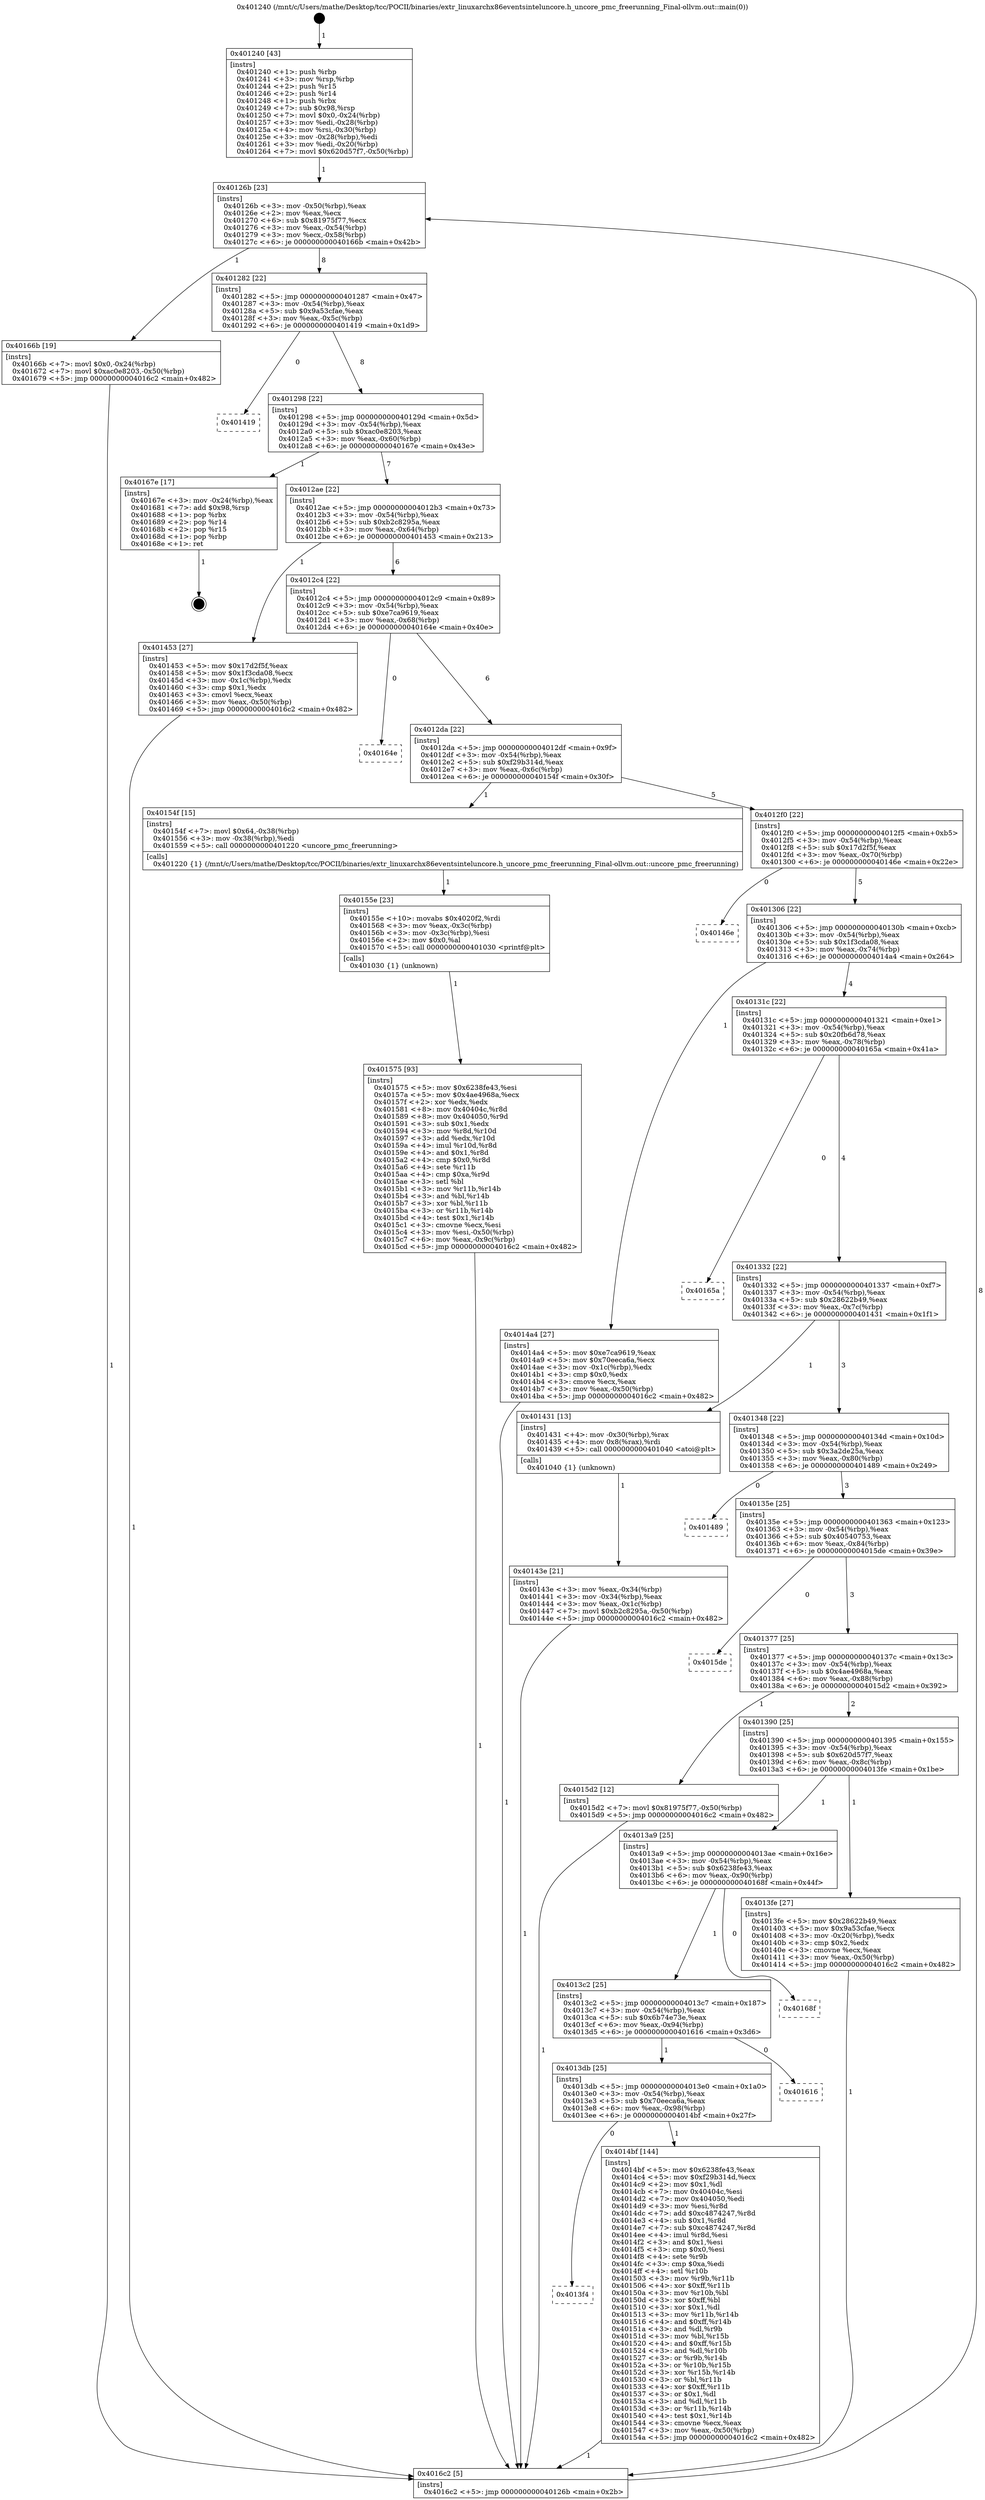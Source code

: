digraph "0x401240" {
  label = "0x401240 (/mnt/c/Users/mathe/Desktop/tcc/POCII/binaries/extr_linuxarchx86eventsinteluncore.h_uncore_pmc_freerunning_Final-ollvm.out::main(0))"
  labelloc = "t"
  node[shape=record]

  Entry [label="",width=0.3,height=0.3,shape=circle,fillcolor=black,style=filled]
  "0x40126b" [label="{
     0x40126b [23]\l
     | [instrs]\l
     &nbsp;&nbsp;0x40126b \<+3\>: mov -0x50(%rbp),%eax\l
     &nbsp;&nbsp;0x40126e \<+2\>: mov %eax,%ecx\l
     &nbsp;&nbsp;0x401270 \<+6\>: sub $0x81975f77,%ecx\l
     &nbsp;&nbsp;0x401276 \<+3\>: mov %eax,-0x54(%rbp)\l
     &nbsp;&nbsp;0x401279 \<+3\>: mov %ecx,-0x58(%rbp)\l
     &nbsp;&nbsp;0x40127c \<+6\>: je 000000000040166b \<main+0x42b\>\l
  }"]
  "0x40166b" [label="{
     0x40166b [19]\l
     | [instrs]\l
     &nbsp;&nbsp;0x40166b \<+7\>: movl $0x0,-0x24(%rbp)\l
     &nbsp;&nbsp;0x401672 \<+7\>: movl $0xac0e8203,-0x50(%rbp)\l
     &nbsp;&nbsp;0x401679 \<+5\>: jmp 00000000004016c2 \<main+0x482\>\l
  }"]
  "0x401282" [label="{
     0x401282 [22]\l
     | [instrs]\l
     &nbsp;&nbsp;0x401282 \<+5\>: jmp 0000000000401287 \<main+0x47\>\l
     &nbsp;&nbsp;0x401287 \<+3\>: mov -0x54(%rbp),%eax\l
     &nbsp;&nbsp;0x40128a \<+5\>: sub $0x9a53cfae,%eax\l
     &nbsp;&nbsp;0x40128f \<+3\>: mov %eax,-0x5c(%rbp)\l
     &nbsp;&nbsp;0x401292 \<+6\>: je 0000000000401419 \<main+0x1d9\>\l
  }"]
  Exit [label="",width=0.3,height=0.3,shape=circle,fillcolor=black,style=filled,peripheries=2]
  "0x401419" [label="{
     0x401419\l
  }", style=dashed]
  "0x401298" [label="{
     0x401298 [22]\l
     | [instrs]\l
     &nbsp;&nbsp;0x401298 \<+5\>: jmp 000000000040129d \<main+0x5d\>\l
     &nbsp;&nbsp;0x40129d \<+3\>: mov -0x54(%rbp),%eax\l
     &nbsp;&nbsp;0x4012a0 \<+5\>: sub $0xac0e8203,%eax\l
     &nbsp;&nbsp;0x4012a5 \<+3\>: mov %eax,-0x60(%rbp)\l
     &nbsp;&nbsp;0x4012a8 \<+6\>: je 000000000040167e \<main+0x43e\>\l
  }"]
  "0x401575" [label="{
     0x401575 [93]\l
     | [instrs]\l
     &nbsp;&nbsp;0x401575 \<+5\>: mov $0x6238fe43,%esi\l
     &nbsp;&nbsp;0x40157a \<+5\>: mov $0x4ae4968a,%ecx\l
     &nbsp;&nbsp;0x40157f \<+2\>: xor %edx,%edx\l
     &nbsp;&nbsp;0x401581 \<+8\>: mov 0x40404c,%r8d\l
     &nbsp;&nbsp;0x401589 \<+8\>: mov 0x404050,%r9d\l
     &nbsp;&nbsp;0x401591 \<+3\>: sub $0x1,%edx\l
     &nbsp;&nbsp;0x401594 \<+3\>: mov %r8d,%r10d\l
     &nbsp;&nbsp;0x401597 \<+3\>: add %edx,%r10d\l
     &nbsp;&nbsp;0x40159a \<+4\>: imul %r10d,%r8d\l
     &nbsp;&nbsp;0x40159e \<+4\>: and $0x1,%r8d\l
     &nbsp;&nbsp;0x4015a2 \<+4\>: cmp $0x0,%r8d\l
     &nbsp;&nbsp;0x4015a6 \<+4\>: sete %r11b\l
     &nbsp;&nbsp;0x4015aa \<+4\>: cmp $0xa,%r9d\l
     &nbsp;&nbsp;0x4015ae \<+3\>: setl %bl\l
     &nbsp;&nbsp;0x4015b1 \<+3\>: mov %r11b,%r14b\l
     &nbsp;&nbsp;0x4015b4 \<+3\>: and %bl,%r14b\l
     &nbsp;&nbsp;0x4015b7 \<+3\>: xor %bl,%r11b\l
     &nbsp;&nbsp;0x4015ba \<+3\>: or %r11b,%r14b\l
     &nbsp;&nbsp;0x4015bd \<+4\>: test $0x1,%r14b\l
     &nbsp;&nbsp;0x4015c1 \<+3\>: cmovne %ecx,%esi\l
     &nbsp;&nbsp;0x4015c4 \<+3\>: mov %esi,-0x50(%rbp)\l
     &nbsp;&nbsp;0x4015c7 \<+6\>: mov %eax,-0x9c(%rbp)\l
     &nbsp;&nbsp;0x4015cd \<+5\>: jmp 00000000004016c2 \<main+0x482\>\l
  }"]
  "0x40167e" [label="{
     0x40167e [17]\l
     | [instrs]\l
     &nbsp;&nbsp;0x40167e \<+3\>: mov -0x24(%rbp),%eax\l
     &nbsp;&nbsp;0x401681 \<+7\>: add $0x98,%rsp\l
     &nbsp;&nbsp;0x401688 \<+1\>: pop %rbx\l
     &nbsp;&nbsp;0x401689 \<+2\>: pop %r14\l
     &nbsp;&nbsp;0x40168b \<+2\>: pop %r15\l
     &nbsp;&nbsp;0x40168d \<+1\>: pop %rbp\l
     &nbsp;&nbsp;0x40168e \<+1\>: ret\l
  }"]
  "0x4012ae" [label="{
     0x4012ae [22]\l
     | [instrs]\l
     &nbsp;&nbsp;0x4012ae \<+5\>: jmp 00000000004012b3 \<main+0x73\>\l
     &nbsp;&nbsp;0x4012b3 \<+3\>: mov -0x54(%rbp),%eax\l
     &nbsp;&nbsp;0x4012b6 \<+5\>: sub $0xb2c8295a,%eax\l
     &nbsp;&nbsp;0x4012bb \<+3\>: mov %eax,-0x64(%rbp)\l
     &nbsp;&nbsp;0x4012be \<+6\>: je 0000000000401453 \<main+0x213\>\l
  }"]
  "0x40155e" [label="{
     0x40155e [23]\l
     | [instrs]\l
     &nbsp;&nbsp;0x40155e \<+10\>: movabs $0x4020f2,%rdi\l
     &nbsp;&nbsp;0x401568 \<+3\>: mov %eax,-0x3c(%rbp)\l
     &nbsp;&nbsp;0x40156b \<+3\>: mov -0x3c(%rbp),%esi\l
     &nbsp;&nbsp;0x40156e \<+2\>: mov $0x0,%al\l
     &nbsp;&nbsp;0x401570 \<+5\>: call 0000000000401030 \<printf@plt\>\l
     | [calls]\l
     &nbsp;&nbsp;0x401030 \{1\} (unknown)\l
  }"]
  "0x401453" [label="{
     0x401453 [27]\l
     | [instrs]\l
     &nbsp;&nbsp;0x401453 \<+5\>: mov $0x17d2f5f,%eax\l
     &nbsp;&nbsp;0x401458 \<+5\>: mov $0x1f3cda08,%ecx\l
     &nbsp;&nbsp;0x40145d \<+3\>: mov -0x1c(%rbp),%edx\l
     &nbsp;&nbsp;0x401460 \<+3\>: cmp $0x1,%edx\l
     &nbsp;&nbsp;0x401463 \<+3\>: cmovl %ecx,%eax\l
     &nbsp;&nbsp;0x401466 \<+3\>: mov %eax,-0x50(%rbp)\l
     &nbsp;&nbsp;0x401469 \<+5\>: jmp 00000000004016c2 \<main+0x482\>\l
  }"]
  "0x4012c4" [label="{
     0x4012c4 [22]\l
     | [instrs]\l
     &nbsp;&nbsp;0x4012c4 \<+5\>: jmp 00000000004012c9 \<main+0x89\>\l
     &nbsp;&nbsp;0x4012c9 \<+3\>: mov -0x54(%rbp),%eax\l
     &nbsp;&nbsp;0x4012cc \<+5\>: sub $0xe7ca9619,%eax\l
     &nbsp;&nbsp;0x4012d1 \<+3\>: mov %eax,-0x68(%rbp)\l
     &nbsp;&nbsp;0x4012d4 \<+6\>: je 000000000040164e \<main+0x40e\>\l
  }"]
  "0x4013f4" [label="{
     0x4013f4\l
  }", style=dashed]
  "0x40164e" [label="{
     0x40164e\l
  }", style=dashed]
  "0x4012da" [label="{
     0x4012da [22]\l
     | [instrs]\l
     &nbsp;&nbsp;0x4012da \<+5\>: jmp 00000000004012df \<main+0x9f\>\l
     &nbsp;&nbsp;0x4012df \<+3\>: mov -0x54(%rbp),%eax\l
     &nbsp;&nbsp;0x4012e2 \<+5\>: sub $0xf29b314d,%eax\l
     &nbsp;&nbsp;0x4012e7 \<+3\>: mov %eax,-0x6c(%rbp)\l
     &nbsp;&nbsp;0x4012ea \<+6\>: je 000000000040154f \<main+0x30f\>\l
  }"]
  "0x4014bf" [label="{
     0x4014bf [144]\l
     | [instrs]\l
     &nbsp;&nbsp;0x4014bf \<+5\>: mov $0x6238fe43,%eax\l
     &nbsp;&nbsp;0x4014c4 \<+5\>: mov $0xf29b314d,%ecx\l
     &nbsp;&nbsp;0x4014c9 \<+2\>: mov $0x1,%dl\l
     &nbsp;&nbsp;0x4014cb \<+7\>: mov 0x40404c,%esi\l
     &nbsp;&nbsp;0x4014d2 \<+7\>: mov 0x404050,%edi\l
     &nbsp;&nbsp;0x4014d9 \<+3\>: mov %esi,%r8d\l
     &nbsp;&nbsp;0x4014dc \<+7\>: add $0xc4874247,%r8d\l
     &nbsp;&nbsp;0x4014e3 \<+4\>: sub $0x1,%r8d\l
     &nbsp;&nbsp;0x4014e7 \<+7\>: sub $0xc4874247,%r8d\l
     &nbsp;&nbsp;0x4014ee \<+4\>: imul %r8d,%esi\l
     &nbsp;&nbsp;0x4014f2 \<+3\>: and $0x1,%esi\l
     &nbsp;&nbsp;0x4014f5 \<+3\>: cmp $0x0,%esi\l
     &nbsp;&nbsp;0x4014f8 \<+4\>: sete %r9b\l
     &nbsp;&nbsp;0x4014fc \<+3\>: cmp $0xa,%edi\l
     &nbsp;&nbsp;0x4014ff \<+4\>: setl %r10b\l
     &nbsp;&nbsp;0x401503 \<+3\>: mov %r9b,%r11b\l
     &nbsp;&nbsp;0x401506 \<+4\>: xor $0xff,%r11b\l
     &nbsp;&nbsp;0x40150a \<+3\>: mov %r10b,%bl\l
     &nbsp;&nbsp;0x40150d \<+3\>: xor $0xff,%bl\l
     &nbsp;&nbsp;0x401510 \<+3\>: xor $0x1,%dl\l
     &nbsp;&nbsp;0x401513 \<+3\>: mov %r11b,%r14b\l
     &nbsp;&nbsp;0x401516 \<+4\>: and $0xff,%r14b\l
     &nbsp;&nbsp;0x40151a \<+3\>: and %dl,%r9b\l
     &nbsp;&nbsp;0x40151d \<+3\>: mov %bl,%r15b\l
     &nbsp;&nbsp;0x401520 \<+4\>: and $0xff,%r15b\l
     &nbsp;&nbsp;0x401524 \<+3\>: and %dl,%r10b\l
     &nbsp;&nbsp;0x401527 \<+3\>: or %r9b,%r14b\l
     &nbsp;&nbsp;0x40152a \<+3\>: or %r10b,%r15b\l
     &nbsp;&nbsp;0x40152d \<+3\>: xor %r15b,%r14b\l
     &nbsp;&nbsp;0x401530 \<+3\>: or %bl,%r11b\l
     &nbsp;&nbsp;0x401533 \<+4\>: xor $0xff,%r11b\l
     &nbsp;&nbsp;0x401537 \<+3\>: or $0x1,%dl\l
     &nbsp;&nbsp;0x40153a \<+3\>: and %dl,%r11b\l
     &nbsp;&nbsp;0x40153d \<+3\>: or %r11b,%r14b\l
     &nbsp;&nbsp;0x401540 \<+4\>: test $0x1,%r14b\l
     &nbsp;&nbsp;0x401544 \<+3\>: cmovne %ecx,%eax\l
     &nbsp;&nbsp;0x401547 \<+3\>: mov %eax,-0x50(%rbp)\l
     &nbsp;&nbsp;0x40154a \<+5\>: jmp 00000000004016c2 \<main+0x482\>\l
  }"]
  "0x40154f" [label="{
     0x40154f [15]\l
     | [instrs]\l
     &nbsp;&nbsp;0x40154f \<+7\>: movl $0x64,-0x38(%rbp)\l
     &nbsp;&nbsp;0x401556 \<+3\>: mov -0x38(%rbp),%edi\l
     &nbsp;&nbsp;0x401559 \<+5\>: call 0000000000401220 \<uncore_pmc_freerunning\>\l
     | [calls]\l
     &nbsp;&nbsp;0x401220 \{1\} (/mnt/c/Users/mathe/Desktop/tcc/POCII/binaries/extr_linuxarchx86eventsinteluncore.h_uncore_pmc_freerunning_Final-ollvm.out::uncore_pmc_freerunning)\l
  }"]
  "0x4012f0" [label="{
     0x4012f0 [22]\l
     | [instrs]\l
     &nbsp;&nbsp;0x4012f0 \<+5\>: jmp 00000000004012f5 \<main+0xb5\>\l
     &nbsp;&nbsp;0x4012f5 \<+3\>: mov -0x54(%rbp),%eax\l
     &nbsp;&nbsp;0x4012f8 \<+5\>: sub $0x17d2f5f,%eax\l
     &nbsp;&nbsp;0x4012fd \<+3\>: mov %eax,-0x70(%rbp)\l
     &nbsp;&nbsp;0x401300 \<+6\>: je 000000000040146e \<main+0x22e\>\l
  }"]
  "0x4013db" [label="{
     0x4013db [25]\l
     | [instrs]\l
     &nbsp;&nbsp;0x4013db \<+5\>: jmp 00000000004013e0 \<main+0x1a0\>\l
     &nbsp;&nbsp;0x4013e0 \<+3\>: mov -0x54(%rbp),%eax\l
     &nbsp;&nbsp;0x4013e3 \<+5\>: sub $0x70eeca6a,%eax\l
     &nbsp;&nbsp;0x4013e8 \<+6\>: mov %eax,-0x98(%rbp)\l
     &nbsp;&nbsp;0x4013ee \<+6\>: je 00000000004014bf \<main+0x27f\>\l
  }"]
  "0x40146e" [label="{
     0x40146e\l
  }", style=dashed]
  "0x401306" [label="{
     0x401306 [22]\l
     | [instrs]\l
     &nbsp;&nbsp;0x401306 \<+5\>: jmp 000000000040130b \<main+0xcb\>\l
     &nbsp;&nbsp;0x40130b \<+3\>: mov -0x54(%rbp),%eax\l
     &nbsp;&nbsp;0x40130e \<+5\>: sub $0x1f3cda08,%eax\l
     &nbsp;&nbsp;0x401313 \<+3\>: mov %eax,-0x74(%rbp)\l
     &nbsp;&nbsp;0x401316 \<+6\>: je 00000000004014a4 \<main+0x264\>\l
  }"]
  "0x401616" [label="{
     0x401616\l
  }", style=dashed]
  "0x4014a4" [label="{
     0x4014a4 [27]\l
     | [instrs]\l
     &nbsp;&nbsp;0x4014a4 \<+5\>: mov $0xe7ca9619,%eax\l
     &nbsp;&nbsp;0x4014a9 \<+5\>: mov $0x70eeca6a,%ecx\l
     &nbsp;&nbsp;0x4014ae \<+3\>: mov -0x1c(%rbp),%edx\l
     &nbsp;&nbsp;0x4014b1 \<+3\>: cmp $0x0,%edx\l
     &nbsp;&nbsp;0x4014b4 \<+3\>: cmove %ecx,%eax\l
     &nbsp;&nbsp;0x4014b7 \<+3\>: mov %eax,-0x50(%rbp)\l
     &nbsp;&nbsp;0x4014ba \<+5\>: jmp 00000000004016c2 \<main+0x482\>\l
  }"]
  "0x40131c" [label="{
     0x40131c [22]\l
     | [instrs]\l
     &nbsp;&nbsp;0x40131c \<+5\>: jmp 0000000000401321 \<main+0xe1\>\l
     &nbsp;&nbsp;0x401321 \<+3\>: mov -0x54(%rbp),%eax\l
     &nbsp;&nbsp;0x401324 \<+5\>: sub $0x20fb6d78,%eax\l
     &nbsp;&nbsp;0x401329 \<+3\>: mov %eax,-0x78(%rbp)\l
     &nbsp;&nbsp;0x40132c \<+6\>: je 000000000040165a \<main+0x41a\>\l
  }"]
  "0x4013c2" [label="{
     0x4013c2 [25]\l
     | [instrs]\l
     &nbsp;&nbsp;0x4013c2 \<+5\>: jmp 00000000004013c7 \<main+0x187\>\l
     &nbsp;&nbsp;0x4013c7 \<+3\>: mov -0x54(%rbp),%eax\l
     &nbsp;&nbsp;0x4013ca \<+5\>: sub $0x6b74e73e,%eax\l
     &nbsp;&nbsp;0x4013cf \<+6\>: mov %eax,-0x94(%rbp)\l
     &nbsp;&nbsp;0x4013d5 \<+6\>: je 0000000000401616 \<main+0x3d6\>\l
  }"]
  "0x40165a" [label="{
     0x40165a\l
  }", style=dashed]
  "0x401332" [label="{
     0x401332 [22]\l
     | [instrs]\l
     &nbsp;&nbsp;0x401332 \<+5\>: jmp 0000000000401337 \<main+0xf7\>\l
     &nbsp;&nbsp;0x401337 \<+3\>: mov -0x54(%rbp),%eax\l
     &nbsp;&nbsp;0x40133a \<+5\>: sub $0x28622b49,%eax\l
     &nbsp;&nbsp;0x40133f \<+3\>: mov %eax,-0x7c(%rbp)\l
     &nbsp;&nbsp;0x401342 \<+6\>: je 0000000000401431 \<main+0x1f1\>\l
  }"]
  "0x40168f" [label="{
     0x40168f\l
  }", style=dashed]
  "0x401431" [label="{
     0x401431 [13]\l
     | [instrs]\l
     &nbsp;&nbsp;0x401431 \<+4\>: mov -0x30(%rbp),%rax\l
     &nbsp;&nbsp;0x401435 \<+4\>: mov 0x8(%rax),%rdi\l
     &nbsp;&nbsp;0x401439 \<+5\>: call 0000000000401040 \<atoi@plt\>\l
     | [calls]\l
     &nbsp;&nbsp;0x401040 \{1\} (unknown)\l
  }"]
  "0x401348" [label="{
     0x401348 [22]\l
     | [instrs]\l
     &nbsp;&nbsp;0x401348 \<+5\>: jmp 000000000040134d \<main+0x10d\>\l
     &nbsp;&nbsp;0x40134d \<+3\>: mov -0x54(%rbp),%eax\l
     &nbsp;&nbsp;0x401350 \<+5\>: sub $0x3a2de25a,%eax\l
     &nbsp;&nbsp;0x401355 \<+3\>: mov %eax,-0x80(%rbp)\l
     &nbsp;&nbsp;0x401358 \<+6\>: je 0000000000401489 \<main+0x249\>\l
  }"]
  "0x40143e" [label="{
     0x40143e [21]\l
     | [instrs]\l
     &nbsp;&nbsp;0x40143e \<+3\>: mov %eax,-0x34(%rbp)\l
     &nbsp;&nbsp;0x401441 \<+3\>: mov -0x34(%rbp),%eax\l
     &nbsp;&nbsp;0x401444 \<+3\>: mov %eax,-0x1c(%rbp)\l
     &nbsp;&nbsp;0x401447 \<+7\>: movl $0xb2c8295a,-0x50(%rbp)\l
     &nbsp;&nbsp;0x40144e \<+5\>: jmp 00000000004016c2 \<main+0x482\>\l
  }"]
  "0x401489" [label="{
     0x401489\l
  }", style=dashed]
  "0x40135e" [label="{
     0x40135e [25]\l
     | [instrs]\l
     &nbsp;&nbsp;0x40135e \<+5\>: jmp 0000000000401363 \<main+0x123\>\l
     &nbsp;&nbsp;0x401363 \<+3\>: mov -0x54(%rbp),%eax\l
     &nbsp;&nbsp;0x401366 \<+5\>: sub $0x40540753,%eax\l
     &nbsp;&nbsp;0x40136b \<+6\>: mov %eax,-0x84(%rbp)\l
     &nbsp;&nbsp;0x401371 \<+6\>: je 00000000004015de \<main+0x39e\>\l
  }"]
  "0x401240" [label="{
     0x401240 [43]\l
     | [instrs]\l
     &nbsp;&nbsp;0x401240 \<+1\>: push %rbp\l
     &nbsp;&nbsp;0x401241 \<+3\>: mov %rsp,%rbp\l
     &nbsp;&nbsp;0x401244 \<+2\>: push %r15\l
     &nbsp;&nbsp;0x401246 \<+2\>: push %r14\l
     &nbsp;&nbsp;0x401248 \<+1\>: push %rbx\l
     &nbsp;&nbsp;0x401249 \<+7\>: sub $0x98,%rsp\l
     &nbsp;&nbsp;0x401250 \<+7\>: movl $0x0,-0x24(%rbp)\l
     &nbsp;&nbsp;0x401257 \<+3\>: mov %edi,-0x28(%rbp)\l
     &nbsp;&nbsp;0x40125a \<+4\>: mov %rsi,-0x30(%rbp)\l
     &nbsp;&nbsp;0x40125e \<+3\>: mov -0x28(%rbp),%edi\l
     &nbsp;&nbsp;0x401261 \<+3\>: mov %edi,-0x20(%rbp)\l
     &nbsp;&nbsp;0x401264 \<+7\>: movl $0x620d57f7,-0x50(%rbp)\l
  }"]
  "0x4015de" [label="{
     0x4015de\l
  }", style=dashed]
  "0x401377" [label="{
     0x401377 [25]\l
     | [instrs]\l
     &nbsp;&nbsp;0x401377 \<+5\>: jmp 000000000040137c \<main+0x13c\>\l
     &nbsp;&nbsp;0x40137c \<+3\>: mov -0x54(%rbp),%eax\l
     &nbsp;&nbsp;0x40137f \<+5\>: sub $0x4ae4968a,%eax\l
     &nbsp;&nbsp;0x401384 \<+6\>: mov %eax,-0x88(%rbp)\l
     &nbsp;&nbsp;0x40138a \<+6\>: je 00000000004015d2 \<main+0x392\>\l
  }"]
  "0x4016c2" [label="{
     0x4016c2 [5]\l
     | [instrs]\l
     &nbsp;&nbsp;0x4016c2 \<+5\>: jmp 000000000040126b \<main+0x2b\>\l
  }"]
  "0x4015d2" [label="{
     0x4015d2 [12]\l
     | [instrs]\l
     &nbsp;&nbsp;0x4015d2 \<+7\>: movl $0x81975f77,-0x50(%rbp)\l
     &nbsp;&nbsp;0x4015d9 \<+5\>: jmp 00000000004016c2 \<main+0x482\>\l
  }"]
  "0x401390" [label="{
     0x401390 [25]\l
     | [instrs]\l
     &nbsp;&nbsp;0x401390 \<+5\>: jmp 0000000000401395 \<main+0x155\>\l
     &nbsp;&nbsp;0x401395 \<+3\>: mov -0x54(%rbp),%eax\l
     &nbsp;&nbsp;0x401398 \<+5\>: sub $0x620d57f7,%eax\l
     &nbsp;&nbsp;0x40139d \<+6\>: mov %eax,-0x8c(%rbp)\l
     &nbsp;&nbsp;0x4013a3 \<+6\>: je 00000000004013fe \<main+0x1be\>\l
  }"]
  "0x4013a9" [label="{
     0x4013a9 [25]\l
     | [instrs]\l
     &nbsp;&nbsp;0x4013a9 \<+5\>: jmp 00000000004013ae \<main+0x16e\>\l
     &nbsp;&nbsp;0x4013ae \<+3\>: mov -0x54(%rbp),%eax\l
     &nbsp;&nbsp;0x4013b1 \<+5\>: sub $0x6238fe43,%eax\l
     &nbsp;&nbsp;0x4013b6 \<+6\>: mov %eax,-0x90(%rbp)\l
     &nbsp;&nbsp;0x4013bc \<+6\>: je 000000000040168f \<main+0x44f\>\l
  }"]
  "0x4013fe" [label="{
     0x4013fe [27]\l
     | [instrs]\l
     &nbsp;&nbsp;0x4013fe \<+5\>: mov $0x28622b49,%eax\l
     &nbsp;&nbsp;0x401403 \<+5\>: mov $0x9a53cfae,%ecx\l
     &nbsp;&nbsp;0x401408 \<+3\>: mov -0x20(%rbp),%edx\l
     &nbsp;&nbsp;0x40140b \<+3\>: cmp $0x2,%edx\l
     &nbsp;&nbsp;0x40140e \<+3\>: cmovne %ecx,%eax\l
     &nbsp;&nbsp;0x401411 \<+3\>: mov %eax,-0x50(%rbp)\l
     &nbsp;&nbsp;0x401414 \<+5\>: jmp 00000000004016c2 \<main+0x482\>\l
  }"]
  Entry -> "0x401240" [label=" 1"]
  "0x40126b" -> "0x40166b" [label=" 1"]
  "0x40126b" -> "0x401282" [label=" 8"]
  "0x40167e" -> Exit [label=" 1"]
  "0x401282" -> "0x401419" [label=" 0"]
  "0x401282" -> "0x401298" [label=" 8"]
  "0x40166b" -> "0x4016c2" [label=" 1"]
  "0x401298" -> "0x40167e" [label=" 1"]
  "0x401298" -> "0x4012ae" [label=" 7"]
  "0x4015d2" -> "0x4016c2" [label=" 1"]
  "0x4012ae" -> "0x401453" [label=" 1"]
  "0x4012ae" -> "0x4012c4" [label=" 6"]
  "0x401575" -> "0x4016c2" [label=" 1"]
  "0x4012c4" -> "0x40164e" [label=" 0"]
  "0x4012c4" -> "0x4012da" [label=" 6"]
  "0x40155e" -> "0x401575" [label=" 1"]
  "0x4012da" -> "0x40154f" [label=" 1"]
  "0x4012da" -> "0x4012f0" [label=" 5"]
  "0x40154f" -> "0x40155e" [label=" 1"]
  "0x4012f0" -> "0x40146e" [label=" 0"]
  "0x4012f0" -> "0x401306" [label=" 5"]
  "0x4013db" -> "0x4013f4" [label=" 0"]
  "0x401306" -> "0x4014a4" [label=" 1"]
  "0x401306" -> "0x40131c" [label=" 4"]
  "0x4013db" -> "0x4014bf" [label=" 1"]
  "0x40131c" -> "0x40165a" [label=" 0"]
  "0x40131c" -> "0x401332" [label=" 4"]
  "0x4013c2" -> "0x4013db" [label=" 1"]
  "0x401332" -> "0x401431" [label=" 1"]
  "0x401332" -> "0x401348" [label=" 3"]
  "0x4013c2" -> "0x401616" [label=" 0"]
  "0x401348" -> "0x401489" [label=" 0"]
  "0x401348" -> "0x40135e" [label=" 3"]
  "0x4013a9" -> "0x4013c2" [label=" 1"]
  "0x40135e" -> "0x4015de" [label=" 0"]
  "0x40135e" -> "0x401377" [label=" 3"]
  "0x4013a9" -> "0x40168f" [label=" 0"]
  "0x401377" -> "0x4015d2" [label=" 1"]
  "0x401377" -> "0x401390" [label=" 2"]
  "0x4014bf" -> "0x4016c2" [label=" 1"]
  "0x401390" -> "0x4013fe" [label=" 1"]
  "0x401390" -> "0x4013a9" [label=" 1"]
  "0x4013fe" -> "0x4016c2" [label=" 1"]
  "0x401240" -> "0x40126b" [label=" 1"]
  "0x4016c2" -> "0x40126b" [label=" 8"]
  "0x401431" -> "0x40143e" [label=" 1"]
  "0x40143e" -> "0x4016c2" [label=" 1"]
  "0x401453" -> "0x4016c2" [label=" 1"]
  "0x4014a4" -> "0x4016c2" [label=" 1"]
}
